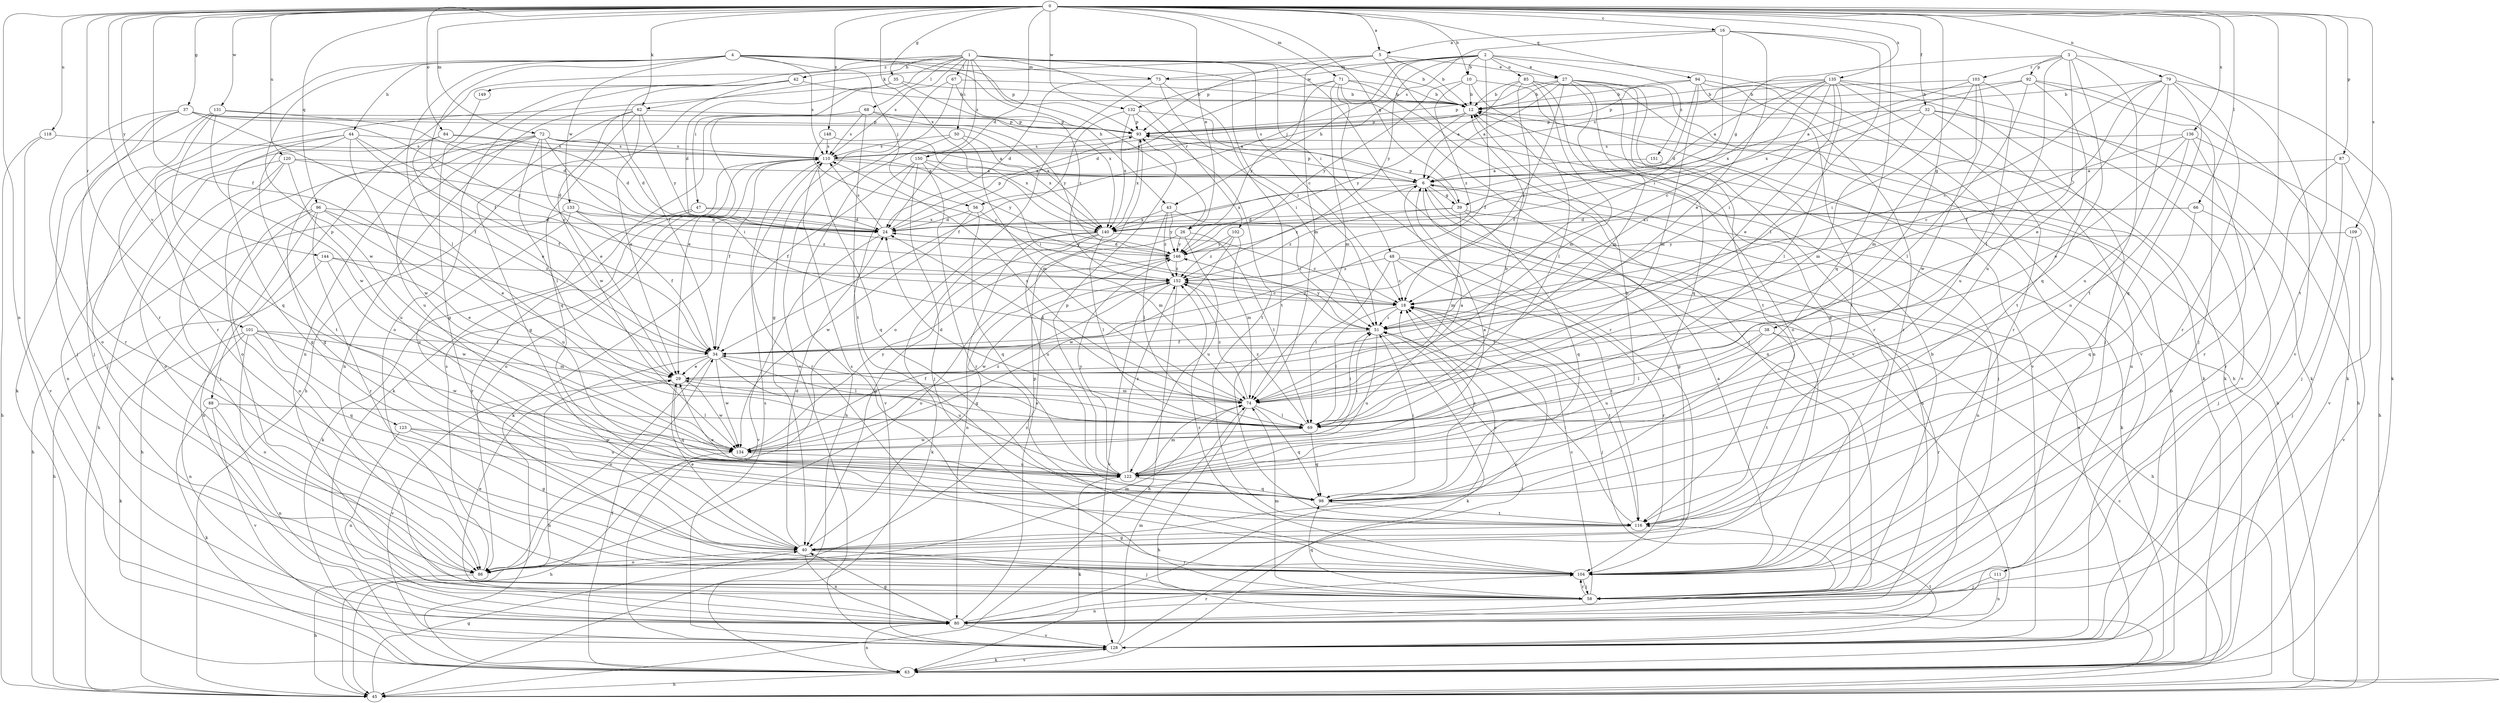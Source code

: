 strict digraph  {
0;
1;
2;
3;
4;
5;
6;
10;
12;
16;
18;
24;
26;
27;
29;
32;
34;
35;
37;
38;
39;
40;
42;
43;
44;
45;
47;
48;
50;
51;
56;
58;
62;
63;
66;
67;
68;
69;
71;
72;
73;
74;
79;
80;
84;
85;
86;
87;
88;
92;
93;
94;
96;
98;
101;
102;
103;
104;
109;
110;
111;
116;
118;
120;
122;
123;
128;
131;
132;
133;
134;
135;
136;
140;
144;
146;
148;
149;
150;
151;
152;
0 -> 5  [label=a];
0 -> 10  [label=b];
0 -> 16  [label=c];
0 -> 24  [label=d];
0 -> 26  [label=e];
0 -> 32  [label=f];
0 -> 34  [label=f];
0 -> 35  [label=g];
0 -> 37  [label=g];
0 -> 38  [label=g];
0 -> 39  [label=g];
0 -> 62  [label=k];
0 -> 66  [label=l];
0 -> 71  [label=m];
0 -> 72  [label=m];
0 -> 79  [label=n];
0 -> 80  [label=n];
0 -> 84  [label=o];
0 -> 87  [label=p];
0 -> 94  [label=q];
0 -> 96  [label=q];
0 -> 101  [label=r];
0 -> 109  [label=s];
0 -> 111  [label=t];
0 -> 116  [label=t];
0 -> 118  [label=u];
0 -> 120  [label=u];
0 -> 123  [label=v];
0 -> 131  [label=w];
0 -> 132  [label=w];
0 -> 135  [label=x];
0 -> 136  [label=x];
0 -> 140  [label=x];
0 -> 144  [label=y];
0 -> 148  [label=z];
1 -> 18  [label=c];
1 -> 26  [label=e];
1 -> 42  [label=h];
1 -> 47  [label=i];
1 -> 48  [label=i];
1 -> 50  [label=i];
1 -> 51  [label=i];
1 -> 67  [label=l];
1 -> 68  [label=l];
1 -> 88  [label=p];
1 -> 102  [label=r];
1 -> 110  [label=s];
1 -> 128  [label=v];
1 -> 149  [label=z];
1 -> 150  [label=z];
2 -> 10  [label=b];
2 -> 27  [label=e];
2 -> 34  [label=f];
2 -> 43  [label=h];
2 -> 56  [label=j];
2 -> 73  [label=m];
2 -> 85  [label=o];
2 -> 128  [label=v];
2 -> 132  [label=w];
2 -> 146  [label=y];
2 -> 151  [label=z];
3 -> 39  [label=g];
3 -> 69  [label=l];
3 -> 92  [label=p];
3 -> 98  [label=q];
3 -> 103  [label=r];
3 -> 116  [label=t];
3 -> 122  [label=u];
3 -> 128  [label=v];
4 -> 12  [label=b];
4 -> 34  [label=f];
4 -> 43  [label=h];
4 -> 44  [label=h];
4 -> 56  [label=j];
4 -> 69  [label=l];
4 -> 73  [label=m];
4 -> 93  [label=p];
4 -> 104  [label=r];
4 -> 110  [label=s];
4 -> 133  [label=w];
4 -> 134  [label=w];
5 -> 12  [label=b];
5 -> 27  [label=e];
5 -> 45  [label=h];
5 -> 62  [label=k];
5 -> 74  [label=m];
5 -> 93  [label=p];
6 -> 39  [label=g];
6 -> 40  [label=g];
6 -> 63  [label=k];
6 -> 80  [label=n];
6 -> 93  [label=p];
6 -> 140  [label=x];
6 -> 152  [label=z];
10 -> 12  [label=b];
10 -> 69  [label=l];
10 -> 128  [label=v];
10 -> 146  [label=y];
10 -> 152  [label=z];
12 -> 93  [label=p];
12 -> 110  [label=s];
12 -> 146  [label=y];
16 -> 5  [label=a];
16 -> 29  [label=e];
16 -> 51  [label=i];
16 -> 69  [label=l];
16 -> 98  [label=q];
16 -> 110  [label=s];
18 -> 51  [label=i];
18 -> 58  [label=j];
18 -> 69  [label=l];
18 -> 116  [label=t];
18 -> 152  [label=z];
24 -> 93  [label=p];
24 -> 110  [label=s];
24 -> 128  [label=v];
24 -> 146  [label=y];
26 -> 69  [label=l];
26 -> 86  [label=o];
26 -> 122  [label=u];
26 -> 146  [label=y];
27 -> 6  [label=a];
27 -> 12  [label=b];
27 -> 18  [label=c];
27 -> 40  [label=g];
27 -> 74  [label=m];
27 -> 93  [label=p];
27 -> 98  [label=q];
27 -> 104  [label=r];
27 -> 116  [label=t];
29 -> 74  [label=m];
29 -> 98  [label=q];
29 -> 128  [label=v];
29 -> 134  [label=w];
32 -> 45  [label=h];
32 -> 51  [label=i];
32 -> 74  [label=m];
32 -> 80  [label=n];
32 -> 93  [label=p];
32 -> 128  [label=v];
34 -> 29  [label=e];
34 -> 45  [label=h];
34 -> 69  [label=l];
34 -> 86  [label=o];
34 -> 122  [label=u];
34 -> 134  [label=w];
35 -> 12  [label=b];
35 -> 24  [label=d];
35 -> 104  [label=r];
35 -> 140  [label=x];
37 -> 34  [label=f];
37 -> 58  [label=j];
37 -> 86  [label=o];
37 -> 93  [label=p];
37 -> 104  [label=r];
37 -> 140  [label=x];
37 -> 152  [label=z];
38 -> 34  [label=f];
38 -> 69  [label=l];
38 -> 104  [label=r];
38 -> 116  [label=t];
38 -> 122  [label=u];
39 -> 24  [label=d];
39 -> 74  [label=m];
39 -> 80  [label=n];
39 -> 93  [label=p];
39 -> 98  [label=q];
39 -> 152  [label=z];
40 -> 18  [label=c];
40 -> 24  [label=d];
40 -> 29  [label=e];
40 -> 58  [label=j];
40 -> 80  [label=n];
40 -> 86  [label=o];
40 -> 104  [label=r];
42 -> 12  [label=b];
42 -> 34  [label=f];
42 -> 45  [label=h];
42 -> 80  [label=n];
42 -> 86  [label=o];
43 -> 51  [label=i];
43 -> 69  [label=l];
43 -> 140  [label=x];
43 -> 146  [label=y];
43 -> 152  [label=z];
44 -> 18  [label=c];
44 -> 34  [label=f];
44 -> 40  [label=g];
44 -> 58  [label=j];
44 -> 110  [label=s];
44 -> 116  [label=t];
44 -> 134  [label=w];
45 -> 12  [label=b];
45 -> 18  [label=c];
45 -> 40  [label=g];
47 -> 24  [label=d];
47 -> 63  [label=k];
47 -> 104  [label=r];
47 -> 140  [label=x];
48 -> 18  [label=c];
48 -> 45  [label=h];
48 -> 69  [label=l];
48 -> 104  [label=r];
48 -> 116  [label=t];
48 -> 152  [label=z];
50 -> 45  [label=h];
50 -> 74  [label=m];
50 -> 110  [label=s];
50 -> 140  [label=x];
51 -> 34  [label=f];
51 -> 63  [label=k];
51 -> 122  [label=u];
51 -> 146  [label=y];
56 -> 24  [label=d];
56 -> 74  [label=m];
56 -> 98  [label=q];
56 -> 134  [label=w];
58 -> 12  [label=b];
58 -> 18  [label=c];
58 -> 29  [label=e];
58 -> 74  [label=m];
58 -> 80  [label=n];
58 -> 98  [label=q];
58 -> 104  [label=r];
62 -> 29  [label=e];
62 -> 40  [label=g];
62 -> 80  [label=n];
62 -> 93  [label=p];
62 -> 98  [label=q];
62 -> 134  [label=w];
62 -> 146  [label=y];
63 -> 6  [label=a];
63 -> 12  [label=b];
63 -> 34  [label=f];
63 -> 45  [label=h];
63 -> 80  [label=n];
63 -> 128  [label=v];
66 -> 24  [label=d];
66 -> 58  [label=j];
66 -> 98  [label=q];
66 -> 140  [label=x];
67 -> 12  [label=b];
67 -> 40  [label=g];
67 -> 128  [label=v];
67 -> 152  [label=z];
68 -> 29  [label=e];
68 -> 63  [label=k];
68 -> 93  [label=p];
68 -> 110  [label=s];
68 -> 116  [label=t];
68 -> 146  [label=y];
69 -> 6  [label=a];
69 -> 12  [label=b];
69 -> 24  [label=d];
69 -> 29  [label=e];
69 -> 51  [label=i];
69 -> 98  [label=q];
69 -> 134  [label=w];
69 -> 152  [label=z];
71 -> 12  [label=b];
71 -> 24  [label=d];
71 -> 58  [label=j];
71 -> 74  [label=m];
71 -> 80  [label=n];
71 -> 104  [label=r];
71 -> 146  [label=y];
72 -> 6  [label=a];
72 -> 24  [label=d];
72 -> 29  [label=e];
72 -> 40  [label=g];
72 -> 51  [label=i];
72 -> 69  [label=l];
72 -> 86  [label=o];
72 -> 110  [label=s];
72 -> 122  [label=u];
73 -> 12  [label=b];
73 -> 24  [label=d];
73 -> 51  [label=i];
73 -> 86  [label=o];
73 -> 116  [label=t];
74 -> 24  [label=d];
74 -> 34  [label=f];
74 -> 45  [label=h];
74 -> 69  [label=l];
74 -> 98  [label=q];
74 -> 110  [label=s];
74 -> 152  [label=z];
79 -> 12  [label=b];
79 -> 18  [label=c];
79 -> 29  [label=e];
79 -> 34  [label=f];
79 -> 63  [label=k];
79 -> 98  [label=q];
79 -> 104  [label=r];
79 -> 122  [label=u];
80 -> 18  [label=c];
80 -> 40  [label=g];
80 -> 93  [label=p];
80 -> 104  [label=r];
80 -> 128  [label=v];
84 -> 24  [label=d];
84 -> 29  [label=e];
84 -> 80  [label=n];
84 -> 110  [label=s];
85 -> 6  [label=a];
85 -> 12  [label=b];
85 -> 34  [label=f];
85 -> 63  [label=k];
85 -> 74  [label=m];
85 -> 80  [label=n];
85 -> 86  [label=o];
86 -> 45  [label=h];
86 -> 74  [label=m];
86 -> 110  [label=s];
86 -> 152  [label=z];
87 -> 6  [label=a];
87 -> 58  [label=j];
87 -> 104  [label=r];
87 -> 128  [label=v];
88 -> 63  [label=k];
88 -> 69  [label=l];
88 -> 80  [label=n];
88 -> 128  [label=v];
92 -> 12  [label=b];
92 -> 58  [label=j];
92 -> 63  [label=k];
92 -> 69  [label=l];
92 -> 116  [label=t];
92 -> 140  [label=x];
93 -> 110  [label=s];
93 -> 140  [label=x];
94 -> 12  [label=b];
94 -> 24  [label=d];
94 -> 63  [label=k];
94 -> 74  [label=m];
94 -> 93  [label=p];
94 -> 104  [label=r];
94 -> 116  [label=t];
96 -> 24  [label=d];
96 -> 29  [label=e];
96 -> 45  [label=h];
96 -> 80  [label=n];
96 -> 86  [label=o];
96 -> 104  [label=r];
96 -> 122  [label=u];
98 -> 18  [label=c];
98 -> 29  [label=e];
98 -> 51  [label=i];
98 -> 116  [label=t];
101 -> 34  [label=f];
101 -> 63  [label=k];
101 -> 74  [label=m];
101 -> 80  [label=n];
101 -> 86  [label=o];
101 -> 98  [label=q];
101 -> 134  [label=w];
102 -> 74  [label=m];
102 -> 134  [label=w];
102 -> 146  [label=y];
102 -> 152  [label=z];
103 -> 6  [label=a];
103 -> 12  [label=b];
103 -> 51  [label=i];
103 -> 74  [label=m];
103 -> 122  [label=u];
103 -> 134  [label=w];
104 -> 6  [label=a];
104 -> 58  [label=j];
104 -> 110  [label=s];
104 -> 152  [label=z];
109 -> 58  [label=j];
109 -> 128  [label=v];
109 -> 146  [label=y];
110 -> 6  [label=a];
110 -> 34  [label=f];
110 -> 63  [label=k];
110 -> 86  [label=o];
110 -> 98  [label=q];
110 -> 104  [label=r];
110 -> 146  [label=y];
111 -> 58  [label=j];
111 -> 80  [label=n];
116 -> 40  [label=g];
116 -> 51  [label=i];
118 -> 45  [label=h];
118 -> 110  [label=s];
118 -> 128  [label=v];
120 -> 6  [label=a];
120 -> 24  [label=d];
120 -> 45  [label=h];
120 -> 58  [label=j];
120 -> 86  [label=o];
120 -> 122  [label=u];
122 -> 6  [label=a];
122 -> 12  [label=b];
122 -> 63  [label=k];
122 -> 74  [label=m];
122 -> 93  [label=p];
122 -> 98  [label=q];
122 -> 146  [label=y];
122 -> 152  [label=z];
123 -> 40  [label=g];
123 -> 80  [label=n];
123 -> 122  [label=u];
123 -> 134  [label=w];
128 -> 51  [label=i];
128 -> 63  [label=k];
128 -> 74  [label=m];
128 -> 110  [label=s];
128 -> 116  [label=t];
131 -> 24  [label=d];
131 -> 58  [label=j];
131 -> 63  [label=k];
131 -> 93  [label=p];
131 -> 98  [label=q];
131 -> 134  [label=w];
132 -> 6  [label=a];
132 -> 34  [label=f];
132 -> 93  [label=p];
132 -> 116  [label=t];
132 -> 140  [label=x];
133 -> 24  [label=d];
133 -> 34  [label=f];
133 -> 45  [label=h];
133 -> 122  [label=u];
133 -> 152  [label=z];
134 -> 45  [label=h];
134 -> 51  [label=i];
134 -> 122  [label=u];
134 -> 146  [label=y];
134 -> 152  [label=z];
135 -> 6  [label=a];
135 -> 12  [label=b];
135 -> 18  [label=c];
135 -> 29  [label=e];
135 -> 51  [label=i];
135 -> 58  [label=j];
135 -> 63  [label=k];
135 -> 69  [label=l];
135 -> 104  [label=r];
135 -> 110  [label=s];
135 -> 140  [label=x];
136 -> 18  [label=c];
136 -> 29  [label=e];
136 -> 45  [label=h];
136 -> 104  [label=r];
136 -> 110  [label=s];
136 -> 122  [label=u];
140 -> 18  [label=c];
140 -> 40  [label=g];
140 -> 63  [label=k];
140 -> 69  [label=l];
140 -> 80  [label=n];
140 -> 122  [label=u];
144 -> 29  [label=e];
144 -> 45  [label=h];
144 -> 134  [label=w];
144 -> 152  [label=z];
146 -> 24  [label=d];
146 -> 40  [label=g];
146 -> 152  [label=z];
148 -> 18  [label=c];
148 -> 110  [label=s];
148 -> 140  [label=x];
149 -> 40  [label=g];
150 -> 6  [label=a];
150 -> 34  [label=f];
150 -> 51  [label=i];
150 -> 58  [label=j];
150 -> 104  [label=r];
150 -> 128  [label=v];
151 -> 6  [label=a];
151 -> 58  [label=j];
152 -> 18  [label=c];
152 -> 45  [label=h];
152 -> 128  [label=v];
152 -> 134  [label=w];
}
